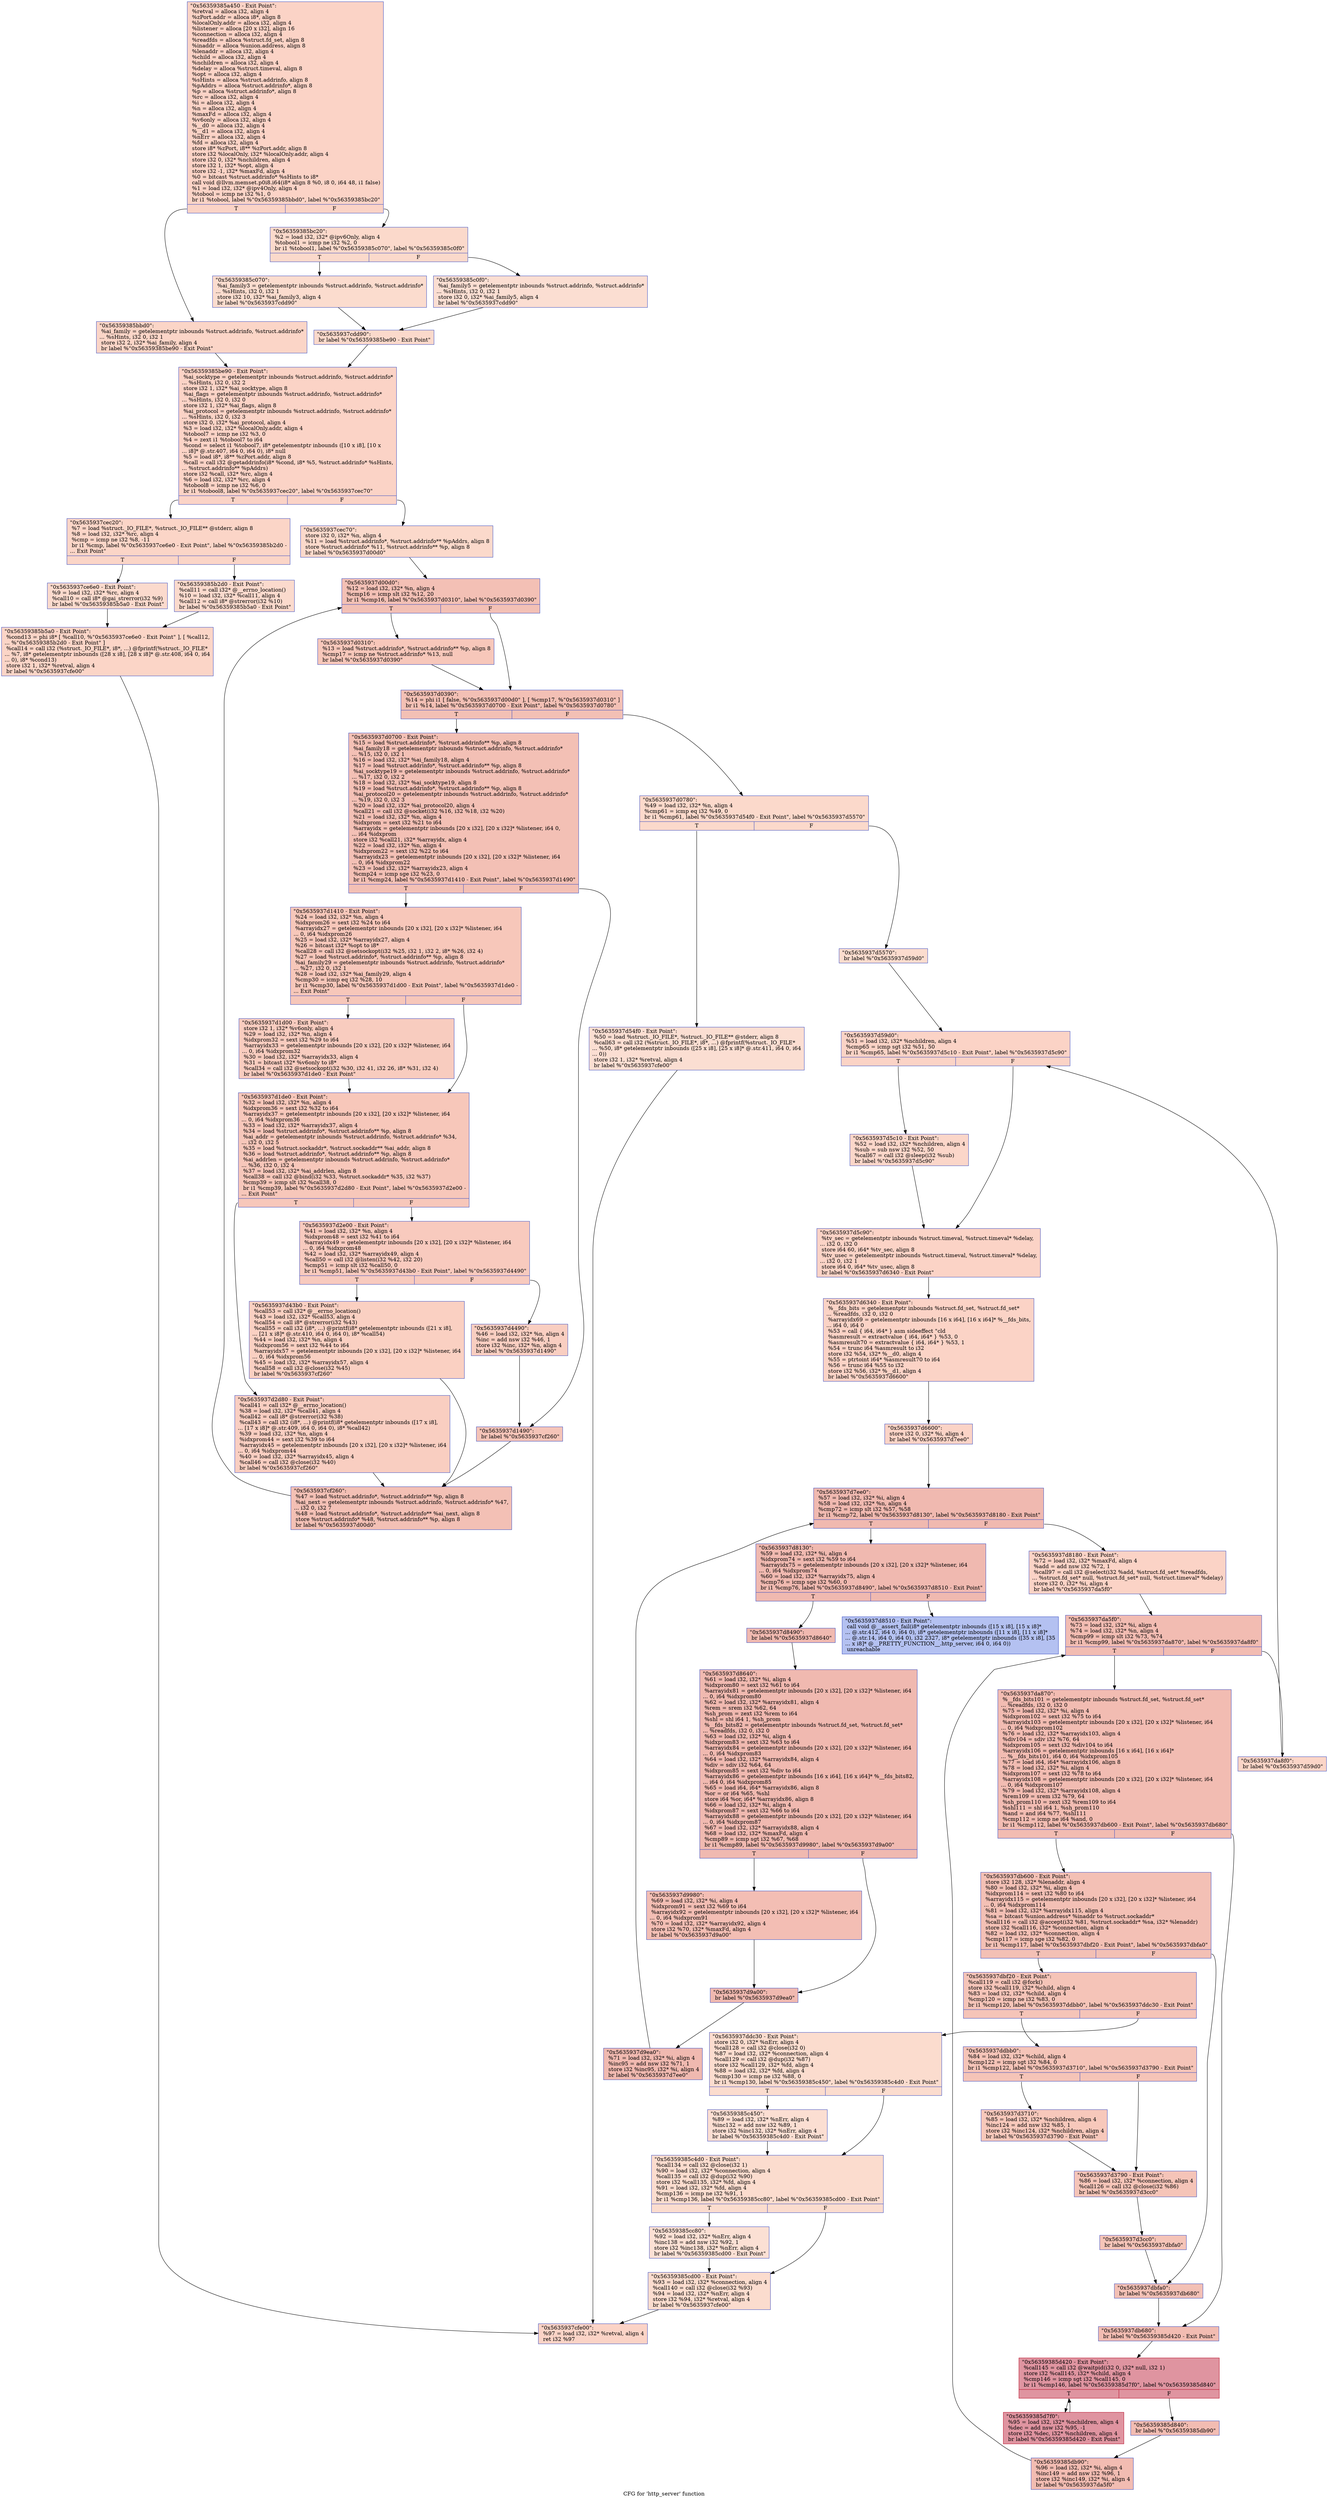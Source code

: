 digraph "CFG for 'http_server' function" {
	label="CFG for 'http_server' function";

	Node0x56359385a450 [shape=record,color="#3d50c3ff", style=filled, fillcolor="#f59c7d70",label="{\"0x56359385a450 - Exit Point\":\l  %retval = alloca i32, align 4\l  %zPort.addr = alloca i8*, align 8\l  %localOnly.addr = alloca i32, align 4\l  %listener = alloca [20 x i32], align 16\l  %connection = alloca i32, align 4\l  %readfds = alloca %struct.fd_set, align 8\l  %inaddr = alloca %union.address, align 8\l  %lenaddr = alloca i32, align 4\l  %child = alloca i32, align 4\l  %nchildren = alloca i32, align 4\l  %delay = alloca %struct.timeval, align 8\l  %opt = alloca i32, align 4\l  %sHints = alloca %struct.addrinfo, align 8\l  %pAddrs = alloca %struct.addrinfo*, align 8\l  %p = alloca %struct.addrinfo*, align 8\l  %rc = alloca i32, align 4\l  %i = alloca i32, align 4\l  %n = alloca i32, align 4\l  %maxFd = alloca i32, align 4\l  %v6only = alloca i32, align 4\l  %__d0 = alloca i32, align 4\l  %__d1 = alloca i32, align 4\l  %nErr = alloca i32, align 4\l  %fd = alloca i32, align 4\l  store i8* %zPort, i8** %zPort.addr, align 8\l  store i32 %localOnly, i32* %localOnly.addr, align 4\l  store i32 0, i32* %nchildren, align 4\l  store i32 1, i32* %opt, align 4\l  store i32 -1, i32* %maxFd, align 4\l  %0 = bitcast %struct.addrinfo* %sHints to i8*\l  call void @llvm.memset.p0i8.i64(i8* align 8 %0, i8 0, i64 48, i1 false)\l  %1 = load i32, i32* @ipv4Only, align 4\l  %tobool = icmp ne i32 %1, 0\l  br i1 %tobool, label %\"0x56359385bbd0\", label %\"0x56359385bc20\"\l|{<s0>T|<s1>F}}"];
	Node0x56359385a450:s0 -> Node0x56359385bbd0;
	Node0x56359385a450:s1 -> Node0x56359385bc20;
	Node0x56359385bbd0 [shape=record,color="#3d50c3ff", style=filled, fillcolor="#f5a08170",label="{\"0x56359385bbd0\":                                 \l  %ai_family = getelementptr inbounds %struct.addrinfo, %struct.addrinfo*\l... %sHints, i32 0, i32 1\l  store i32 2, i32* %ai_family, align 4\l  br label %\"0x56359385be90 - Exit Point\"\l}"];
	Node0x56359385bbd0 -> Node0x56359385be90;
	Node0x56359385bc20 [shape=record,color="#3d50c3ff", style=filled, fillcolor="#f7a88970",label="{\"0x56359385bc20\":                                 \l  %2 = load i32, i32* @ipv6Only, align 4\l  %tobool1 = icmp ne i32 %2, 0\l  br i1 %tobool1, label %\"0x56359385c070\", label %\"0x56359385c0f0\"\l|{<s0>T|<s1>F}}"];
	Node0x56359385bc20:s0 -> Node0x56359385c070;
	Node0x56359385bc20:s1 -> Node0x56359385c0f0;
	Node0x56359385c070 [shape=record,color="#3d50c3ff", style=filled, fillcolor="#f7af9170",label="{\"0x56359385c070\":                                 \l  %ai_family3 = getelementptr inbounds %struct.addrinfo, %struct.addrinfo*\l... %sHints, i32 0, i32 1\l  store i32 10, i32* %ai_family3, align 4\l  br label %\"0x5635937cdd90\"\l}"];
	Node0x56359385c070 -> Node0x5635937cdd90;
	Node0x56359385c0f0 [shape=record,color="#3d50c3ff", style=filled, fillcolor="#f7b59970",label="{\"0x56359385c0f0\":                                 \l  %ai_family5 = getelementptr inbounds %struct.addrinfo, %struct.addrinfo*\l... %sHints, i32 0, i32 1\l  store i32 0, i32* %ai_family5, align 4\l  br label %\"0x5635937cdd90\"\l}"];
	Node0x56359385c0f0 -> Node0x5635937cdd90;
	Node0x5635937cdd90 [shape=record,color="#3d50c3ff", style=filled, fillcolor="#f7a88970",label="{\"0x5635937cdd90\":                                 \l  br label %\"0x56359385be90 - Exit Point\"\l}"];
	Node0x5635937cdd90 -> Node0x56359385be90;
	Node0x56359385be90 [shape=record,color="#3d50c3ff", style=filled, fillcolor="#f59c7d70",label="{\"0x56359385be90 - Exit Point\":                    \l  %ai_socktype = getelementptr inbounds %struct.addrinfo, %struct.addrinfo*\l... %sHints, i32 0, i32 2\l  store i32 1, i32* %ai_socktype, align 8\l  %ai_flags = getelementptr inbounds %struct.addrinfo, %struct.addrinfo*\l... %sHints, i32 0, i32 0\l  store i32 1, i32* %ai_flags, align 8\l  %ai_protocol = getelementptr inbounds %struct.addrinfo, %struct.addrinfo*\l... %sHints, i32 0, i32 3\l  store i32 0, i32* %ai_protocol, align 4\l  %3 = load i32, i32* %localOnly.addr, align 4\l  %tobool7 = icmp ne i32 %3, 0\l  %4 = zext i1 %tobool7 to i64\l  %cond = select i1 %tobool7, i8* getelementptr inbounds ([10 x i8], [10 x\l... i8]* @.str.407, i64 0, i64 0), i8* null\l  %5 = load i8*, i8** %zPort.addr, align 8\l  %call = call i32 @getaddrinfo(i8* %cond, i8* %5, %struct.addrinfo* %sHints,\l... %struct.addrinfo** %pAddrs)\l  store i32 %call, i32* %rc, align 4\l  %6 = load i32, i32* %rc, align 4\l  %tobool8 = icmp ne i32 %6, 0\l  br i1 %tobool8, label %\"0x5635937cec20\", label %\"0x5635937cec70\"\l|{<s0>T|<s1>F}}"];
	Node0x56359385be90:s0 -> Node0x5635937cec20;
	Node0x56359385be90:s1 -> Node0x5635937cec70;
	Node0x5635937cec20 [shape=record,color="#3d50c3ff", style=filled, fillcolor="#f5a08170",label="{\"0x5635937cec20\":                                 \l  %7 = load %struct._IO_FILE*, %struct._IO_FILE** @stderr, align 8\l  %8 = load i32, i32* %rc, align 4\l  %cmp = icmp ne i32 %8, -11\l  br i1 %cmp, label %\"0x5635937ce6e0 - Exit Point\", label %\"0x56359385b2d0 -\l... Exit Point\"\l|{<s0>T|<s1>F}}"];
	Node0x5635937cec20:s0 -> Node0x5635937ce6e0;
	Node0x5635937cec20:s1 -> Node0x56359385b2d0;
	Node0x5635937ce6e0 [shape=record,color="#3d50c3ff", style=filled, fillcolor="#f7ac8e70",label="{\"0x5635937ce6e0 - Exit Point\":                    \l  %9 = load i32, i32* %rc, align 4\l  %call10 = call i8* @gai_strerror(i32 %9)\l  br label %\"0x56359385b5a0 - Exit Point\"\l}"];
	Node0x5635937ce6e0 -> Node0x56359385b5a0;
	Node0x56359385b2d0 [shape=record,color="#3d50c3ff", style=filled, fillcolor="#f7ac8e70",label="{\"0x56359385b2d0 - Exit Point\":                    \l  %call11 = call i32* @__errno_location()\l  %10 = load i32, i32* %call11, align 4\l  %call12 = call i8* @strerror(i32 %10)\l  br label %\"0x56359385b5a0 - Exit Point\"\l}"];
	Node0x56359385b2d0 -> Node0x56359385b5a0;
	Node0x56359385b5a0 [shape=record,color="#3d50c3ff", style=filled, fillcolor="#f5a08170",label="{\"0x56359385b5a0 - Exit Point\":                    \l  %cond13 = phi i8* [ %call10, %\"0x5635937ce6e0 - Exit Point\" ], [ %call12,\l... %\"0x56359385b2d0 - Exit Point\" ]\l  %call14 = call i32 (%struct._IO_FILE*, i8*, ...) @fprintf(%struct._IO_FILE*\l... %7, i8* getelementptr inbounds ([28 x i8], [28 x i8]* @.str.408, i64 0, i64\l... 0), i8* %cond13)\l  store i32 1, i32* %retval, align 4\l  br label %\"0x5635937cfe00\"\l}"];
	Node0x56359385b5a0 -> Node0x5635937cfe00;
	Node0x5635937cec70 [shape=record,color="#3d50c3ff", style=filled, fillcolor="#f7a88970",label="{\"0x5635937cec70\":                                 \l  store i32 0, i32* %n, align 4\l  %11 = load %struct.addrinfo*, %struct.addrinfo** %pAddrs, align 8\l  store %struct.addrinfo* %11, %struct.addrinfo** %p, align 8\l  br label %\"0x5635937d00d0\"\l}"];
	Node0x5635937cec70 -> Node0x5635937d00d0;
	Node0x5635937d00d0 [shape=record,color="#3d50c3ff", style=filled, fillcolor="#e5705870",label="{\"0x5635937d00d0\":                                 \l  %12 = load i32, i32* %n, align 4\l  %cmp16 = icmp slt i32 %12, 20\l  br i1 %cmp16, label %\"0x5635937d0310\", label %\"0x5635937d0390\"\l|{<s0>T|<s1>F}}"];
	Node0x5635937d00d0:s0 -> Node0x5635937d0310;
	Node0x5635937d00d0:s1 -> Node0x5635937d0390;
	Node0x5635937d0310 [shape=record,color="#3d50c3ff", style=filled, fillcolor="#ec7f6370",label="{\"0x5635937d0310\":                                 \l  %13 = load %struct.addrinfo*, %struct.addrinfo** %p, align 8\l  %cmp17 = icmp ne %struct.addrinfo* %13, null\l  br label %\"0x5635937d0390\"\l}"];
	Node0x5635937d0310 -> Node0x5635937d0390;
	Node0x5635937d0390 [shape=record,color="#3d50c3ff", style=filled, fillcolor="#e5705870",label="{\"0x5635937d0390\":                                 \l  %14 = phi i1 [ false, %\"0x5635937d00d0\" ], [ %cmp17, %\"0x5635937d0310\" ]\l  br i1 %14, label %\"0x5635937d0700 - Exit Point\", label %\"0x5635937d0780\"\l|{<s0>T|<s1>F}}"];
	Node0x5635937d0390:s0 -> Node0x5635937d0700;
	Node0x5635937d0390:s1 -> Node0x5635937d0780;
	Node0x5635937d0700 [shape=record,color="#3d50c3ff", style=filled, fillcolor="#e5705870",label="{\"0x5635937d0700 - Exit Point\":                    \l  %15 = load %struct.addrinfo*, %struct.addrinfo** %p, align 8\l  %ai_family18 = getelementptr inbounds %struct.addrinfo, %struct.addrinfo*\l... %15, i32 0, i32 1\l  %16 = load i32, i32* %ai_family18, align 4\l  %17 = load %struct.addrinfo*, %struct.addrinfo** %p, align 8\l  %ai_socktype19 = getelementptr inbounds %struct.addrinfo, %struct.addrinfo*\l... %17, i32 0, i32 2\l  %18 = load i32, i32* %ai_socktype19, align 8\l  %19 = load %struct.addrinfo*, %struct.addrinfo** %p, align 8\l  %ai_protocol20 = getelementptr inbounds %struct.addrinfo, %struct.addrinfo*\l... %19, i32 0, i32 3\l  %20 = load i32, i32* %ai_protocol20, align 4\l  %call21 = call i32 @socket(i32 %16, i32 %18, i32 %20)\l  %21 = load i32, i32* %n, align 4\l  %idxprom = sext i32 %21 to i64\l  %arrayidx = getelementptr inbounds [20 x i32], [20 x i32]* %listener, i64 0,\l... i64 %idxprom\l  store i32 %call21, i32* %arrayidx, align 4\l  %22 = load i32, i32* %n, align 4\l  %idxprom22 = sext i32 %22 to i64\l  %arrayidx23 = getelementptr inbounds [20 x i32], [20 x i32]* %listener, i64\l... 0, i64 %idxprom22\l  %23 = load i32, i32* %arrayidx23, align 4\l  %cmp24 = icmp sge i32 %23, 0\l  br i1 %cmp24, label %\"0x5635937d1410 - Exit Point\", label %\"0x5635937d1490\"\l|{<s0>T|<s1>F}}"];
	Node0x5635937d0700:s0 -> Node0x5635937d1410;
	Node0x5635937d0700:s1 -> Node0x5635937d1490;
	Node0x5635937d1410 [shape=record,color="#3d50c3ff", style=filled, fillcolor="#ec7f6370",label="{\"0x5635937d1410 - Exit Point\":                    \l  %24 = load i32, i32* %n, align 4\l  %idxprom26 = sext i32 %24 to i64\l  %arrayidx27 = getelementptr inbounds [20 x i32], [20 x i32]* %listener, i64\l... 0, i64 %idxprom26\l  %25 = load i32, i32* %arrayidx27, align 4\l  %26 = bitcast i32* %opt to i8*\l  %call28 = call i32 @setsockopt(i32 %25, i32 1, i32 2, i8* %26, i32 4)\l  %27 = load %struct.addrinfo*, %struct.addrinfo** %p, align 8\l  %ai_family29 = getelementptr inbounds %struct.addrinfo, %struct.addrinfo*\l... %27, i32 0, i32 1\l  %28 = load i32, i32* %ai_family29, align 4\l  %cmp30 = icmp eq i32 %28, 10\l  br i1 %cmp30, label %\"0x5635937d1d00 - Exit Point\", label %\"0x5635937d1de0 -\l... Exit Point\"\l|{<s0>T|<s1>F}}"];
	Node0x5635937d1410:s0 -> Node0x5635937d1d00;
	Node0x5635937d1410:s1 -> Node0x5635937d1de0;
	Node0x5635937d1d00 [shape=record,color="#3d50c3ff", style=filled, fillcolor="#f08b6e70",label="{\"0x5635937d1d00 - Exit Point\":                    \l  store i32 1, i32* %v6only, align 4\l  %29 = load i32, i32* %n, align 4\l  %idxprom32 = sext i32 %29 to i64\l  %arrayidx33 = getelementptr inbounds [20 x i32], [20 x i32]* %listener, i64\l... 0, i64 %idxprom32\l  %30 = load i32, i32* %arrayidx33, align 4\l  %31 = bitcast i32* %v6only to i8*\l  %call34 = call i32 @setsockopt(i32 %30, i32 41, i32 26, i8* %31, i32 4)\l  br label %\"0x5635937d1de0 - Exit Point\"\l}"];
	Node0x5635937d1d00 -> Node0x5635937d1de0;
	Node0x5635937d1de0 [shape=record,color="#3d50c3ff", style=filled, fillcolor="#ec7f6370",label="{\"0x5635937d1de0 - Exit Point\":                    \l  %32 = load i32, i32* %n, align 4\l  %idxprom36 = sext i32 %32 to i64\l  %arrayidx37 = getelementptr inbounds [20 x i32], [20 x i32]* %listener, i64\l... 0, i64 %idxprom36\l  %33 = load i32, i32* %arrayidx37, align 4\l  %34 = load %struct.addrinfo*, %struct.addrinfo** %p, align 8\l  %ai_addr = getelementptr inbounds %struct.addrinfo, %struct.addrinfo* %34,\l... i32 0, i32 5\l  %35 = load %struct.sockaddr*, %struct.sockaddr** %ai_addr, align 8\l  %36 = load %struct.addrinfo*, %struct.addrinfo** %p, align 8\l  %ai_addrlen = getelementptr inbounds %struct.addrinfo, %struct.addrinfo*\l... %36, i32 0, i32 4\l  %37 = load i32, i32* %ai_addrlen, align 8\l  %call38 = call i32 @bind(i32 %33, %struct.sockaddr* %35, i32 %37)\l  %cmp39 = icmp slt i32 %call38, 0\l  br i1 %cmp39, label %\"0x5635937d2d80 - Exit Point\", label %\"0x5635937d2e00 -\l... Exit Point\"\l|{<s0>T|<s1>F}}"];
	Node0x5635937d1de0:s0 -> Node0x5635937d2d80;
	Node0x5635937d1de0:s1 -> Node0x5635937d2e00;
	Node0x5635937d2d80 [shape=record,color="#3d50c3ff", style=filled, fillcolor="#f2907270",label="{\"0x5635937d2d80 - Exit Point\":                    \l  %call41 = call i32* @__errno_location()\l  %38 = load i32, i32* %call41, align 4\l  %call42 = call i8* @strerror(i32 %38)\l  %call43 = call i32 (i8*, ...) @printf(i8* getelementptr inbounds ([17 x i8],\l... [17 x i8]* @.str.409, i64 0, i64 0), i8* %call42)\l  %39 = load i32, i32* %n, align 4\l  %idxprom44 = sext i32 %39 to i64\l  %arrayidx45 = getelementptr inbounds [20 x i32], [20 x i32]* %listener, i64\l... 0, i64 %idxprom44\l  %40 = load i32, i32* %arrayidx45, align 4\l  %call46 = call i32 @close(i32 %40)\l  br label %\"0x5635937cf260\"\l}"];
	Node0x5635937d2d80 -> Node0x5635937cf260;
	Node0x5635937d2e00 [shape=record,color="#3d50c3ff", style=filled, fillcolor="#ef886b70",label="{\"0x5635937d2e00 - Exit Point\":                    \l  %41 = load i32, i32* %n, align 4\l  %idxprom48 = sext i32 %41 to i64\l  %arrayidx49 = getelementptr inbounds [20 x i32], [20 x i32]* %listener, i64\l... 0, i64 %idxprom48\l  %42 = load i32, i32* %arrayidx49, align 4\l  %call50 = call i32 @listen(i32 %42, i32 20)\l  %cmp51 = icmp slt i32 %call50, 0\l  br i1 %cmp51, label %\"0x5635937d43b0 - Exit Point\", label %\"0x5635937d4490\"\l|{<s0>T|<s1>F}}"];
	Node0x5635937d2e00:s0 -> Node0x5635937d43b0;
	Node0x5635937d2e00:s1 -> Node0x5635937d4490;
	Node0x5635937d43b0 [shape=record,color="#3d50c3ff", style=filled, fillcolor="#f3947570",label="{\"0x5635937d43b0 - Exit Point\":                    \l  %call53 = call i32* @__errno_location()\l  %43 = load i32, i32* %call53, align 4\l  %call54 = call i8* @strerror(i32 %43)\l  %call55 = call i32 (i8*, ...) @printf(i8* getelementptr inbounds ([21 x i8],\l... [21 x i8]* @.str.410, i64 0, i64 0), i8* %call54)\l  %44 = load i32, i32* %n, align 4\l  %idxprom56 = sext i32 %44 to i64\l  %arrayidx57 = getelementptr inbounds [20 x i32], [20 x i32]* %listener, i64\l... 0, i64 %idxprom56\l  %45 = load i32, i32* %arrayidx57, align 4\l  %call58 = call i32 @close(i32 %45)\l  br label %\"0x5635937cf260\"\l}"];
	Node0x5635937d43b0 -> Node0x5635937cf260;
	Node0x5635937d4490 [shape=record,color="#3d50c3ff", style=filled, fillcolor="#f2907270",label="{\"0x5635937d4490\":                                 \l  %46 = load i32, i32* %n, align 4\l  %inc = add nsw i32 %46, 1\l  store i32 %inc, i32* %n, align 4\l  br label %\"0x5635937d1490\"\l}"];
	Node0x5635937d4490 -> Node0x5635937d1490;
	Node0x5635937d1490 [shape=record,color="#3d50c3ff", style=filled, fillcolor="#e97a5f70",label="{\"0x5635937d1490\":                                 \l  br label %\"0x5635937cf260\"\l}"];
	Node0x5635937d1490 -> Node0x5635937cf260;
	Node0x5635937cf260 [shape=record,color="#3d50c3ff", style=filled, fillcolor="#e5705870",label="{\"0x5635937cf260\":                                 \l  %47 = load %struct.addrinfo*, %struct.addrinfo** %p, align 8\l  %ai_next = getelementptr inbounds %struct.addrinfo, %struct.addrinfo* %47,\l... i32 0, i32 7\l  %48 = load %struct.addrinfo*, %struct.addrinfo** %ai_next, align 8\l  store %struct.addrinfo* %48, %struct.addrinfo** %p, align 8\l  br label %\"0x5635937d00d0\"\l}"];
	Node0x5635937cf260 -> Node0x5635937d00d0;
	Node0x5635937d0780 [shape=record,color="#3d50c3ff", style=filled, fillcolor="#f7a88970",label="{\"0x5635937d0780\":                                 \l  %49 = load i32, i32* %n, align 4\l  %cmp61 = icmp eq i32 %49, 0\l  br i1 %cmp61, label %\"0x5635937d54f0 - Exit Point\", label %\"0x5635937d5570\"\l|{<s0>T|<s1>F}}"];
	Node0x5635937d0780:s0 -> Node0x5635937d54f0;
	Node0x5635937d0780:s1 -> Node0x5635937d5570;
	Node0x5635937d54f0 [shape=record,color="#3d50c3ff", style=filled, fillcolor="#f7b59970",label="{\"0x5635937d54f0 - Exit Point\":                    \l  %50 = load %struct._IO_FILE*, %struct._IO_FILE** @stderr, align 8\l  %call63 = call i32 (%struct._IO_FILE*, i8*, ...) @fprintf(%struct._IO_FILE*\l... %50, i8* getelementptr inbounds ([25 x i8], [25 x i8]* @.str.411, i64 0, i64\l... 0))\l  store i32 1, i32* %retval, align 4\l  br label %\"0x5635937cfe00\"\l}"];
	Node0x5635937d54f0 -> Node0x5635937cfe00;
	Node0x5635937d5570 [shape=record,color="#3d50c3ff", style=filled, fillcolor="#f7af9170",label="{\"0x5635937d5570\":                                 \l  br label %\"0x5635937d59d0\"\l}"];
	Node0x5635937d5570 -> Node0x5635937d59d0;
	Node0x5635937d59d0 [shape=record,color="#3d50c3ff", style=filled, fillcolor="#f59c7d70",label="{\"0x5635937d59d0\":                                 \l  %51 = load i32, i32* %nchildren, align 4\l  %cmp65 = icmp sgt i32 %51, 50\l  br i1 %cmp65, label %\"0x5635937d5c10 - Exit Point\", label %\"0x5635937d5c90\"\l|{<s0>T|<s1>F}}"];
	Node0x5635937d59d0:s0 -> Node0x5635937d5c10;
	Node0x5635937d59d0:s1 -> Node0x5635937d5c90;
	Node0x5635937d5c10 [shape=record,color="#3d50c3ff", style=filled, fillcolor="#f6a38570",label="{\"0x5635937d5c10 - Exit Point\":                    \l  %52 = load i32, i32* %nchildren, align 4\l  %sub = sub nsw i32 %52, 50\l  %call67 = call i32 @sleep(i32 %sub)\l  br label %\"0x5635937d5c90\"\l}"];
	Node0x5635937d5c10 -> Node0x5635937d5c90;
	Node0x5635937d5c90 [shape=record,color="#3d50c3ff", style=filled, fillcolor="#f59c7d70",label="{\"0x5635937d5c90\":                                 \l  %tv_sec = getelementptr inbounds %struct.timeval, %struct.timeval* %delay,\l... i32 0, i32 0\l  store i64 60, i64* %tv_sec, align 8\l  %tv_usec = getelementptr inbounds %struct.timeval, %struct.timeval* %delay,\l... i32 0, i32 1\l  store i64 0, i64* %tv_usec, align 8\l  br label %\"0x5635937d6340 - Exit Point\"\l}"];
	Node0x5635937d5c90 -> Node0x5635937d6340;
	Node0x5635937d6340 [shape=record,color="#3d50c3ff", style=filled, fillcolor="#f59c7d70",label="{\"0x5635937d6340 - Exit Point\":                    \l  %__fds_bits = getelementptr inbounds %struct.fd_set, %struct.fd_set*\l... %readfds, i32 0, i32 0\l  %arrayidx69 = getelementptr inbounds [16 x i64], [16 x i64]* %__fds_bits,\l... i64 0, i64 0\l  %53 = call \{ i64, i64* \} asm sideeffect \"cld\l  %asmresult = extractvalue \{ i64, i64* \} %53, 0\l  %asmresult70 = extractvalue \{ i64, i64* \} %53, 1\l  %54 = trunc i64 %asmresult to i32\l  store i32 %54, i32* %__d0, align 4\l  %55 = ptrtoint i64* %asmresult70 to i64\l  %56 = trunc i64 %55 to i32\l  store i32 %56, i32* %__d1, align 4\l  br label %\"0x5635937d6600\"\l}"];
	Node0x5635937d6340 -> Node0x5635937d6600;
	Node0x5635937d6600 [shape=record,color="#3d50c3ff", style=filled, fillcolor="#f59c7d70",label="{\"0x5635937d6600\":                                 \l  store i32 0, i32* %i, align 4\l  br label %\"0x5635937d7ee0\"\l}"];
	Node0x5635937d6600 -> Node0x5635937d7ee0;
	Node0x5635937d7ee0 [shape=record,color="#3d50c3ff", style=filled, fillcolor="#de614d70",label="{\"0x5635937d7ee0\":                                 \l  %57 = load i32, i32* %i, align 4\l  %58 = load i32, i32* %n, align 4\l  %cmp72 = icmp slt i32 %57, %58\l  br i1 %cmp72, label %\"0x5635937d8130\", label %\"0x5635937d8180 - Exit Point\"\l|{<s0>T|<s1>F}}"];
	Node0x5635937d7ee0:s0 -> Node0x5635937d8130;
	Node0x5635937d7ee0:s1 -> Node0x5635937d8180;
	Node0x5635937d8130 [shape=record,color="#3d50c3ff", style=filled, fillcolor="#de614d70",label="{\"0x5635937d8130\":                                 \l  %59 = load i32, i32* %i, align 4\l  %idxprom74 = sext i32 %59 to i64\l  %arrayidx75 = getelementptr inbounds [20 x i32], [20 x i32]* %listener, i64\l... 0, i64 %idxprom74\l  %60 = load i32, i32* %arrayidx75, align 4\l  %cmp76 = icmp sge i32 %60, 0\l  br i1 %cmp76, label %\"0x5635937d8490\", label %\"0x5635937d8510 - Exit Point\"\l|{<s0>T|<s1>F}}"];
	Node0x5635937d8130:s0 -> Node0x5635937d8490;
	Node0x5635937d8130:s1 -> Node0x5635937d8510;
	Node0x5635937d8490 [shape=record,color="#3d50c3ff", style=filled, fillcolor="#de614d70",label="{\"0x5635937d8490\":                                 \l  br label %\"0x5635937d8640\"\l}"];
	Node0x5635937d8490 -> Node0x5635937d8640;
	Node0x5635937d8510 [shape=record,color="#3d50c3ff", style=filled, fillcolor="#5572df70",label="{\"0x5635937d8510 - Exit Point\":                    \l  call void @__assert_fail(i8* getelementptr inbounds ([15 x i8], [15 x i8]*\l... @.str.412, i64 0, i64 0), i8* getelementptr inbounds ([11 x i8], [11 x i8]*\l... @.str.14, i64 0, i64 0), i32 2327, i8* getelementptr inbounds ([35 x i8], [35\l... x i8]* @__PRETTY_FUNCTION__.http_server, i64 0, i64 0))\l  unreachable\l}"];
	Node0x5635937d8640 [shape=record,color="#3d50c3ff", style=filled, fillcolor="#de614d70",label="{\"0x5635937d8640\":                                 \l  %61 = load i32, i32* %i, align 4\l  %idxprom80 = sext i32 %61 to i64\l  %arrayidx81 = getelementptr inbounds [20 x i32], [20 x i32]* %listener, i64\l... 0, i64 %idxprom80\l  %62 = load i32, i32* %arrayidx81, align 4\l  %rem = srem i32 %62, 64\l  %sh_prom = zext i32 %rem to i64\l  %shl = shl i64 1, %sh_prom\l  %__fds_bits82 = getelementptr inbounds %struct.fd_set, %struct.fd_set*\l... %readfds, i32 0, i32 0\l  %63 = load i32, i32* %i, align 4\l  %idxprom83 = sext i32 %63 to i64\l  %arrayidx84 = getelementptr inbounds [20 x i32], [20 x i32]* %listener, i64\l... 0, i64 %idxprom83\l  %64 = load i32, i32* %arrayidx84, align 4\l  %div = sdiv i32 %64, 64\l  %idxprom85 = sext i32 %div to i64\l  %arrayidx86 = getelementptr inbounds [16 x i64], [16 x i64]* %__fds_bits82,\l... i64 0, i64 %idxprom85\l  %65 = load i64, i64* %arrayidx86, align 8\l  %or = or i64 %65, %shl\l  store i64 %or, i64* %arrayidx86, align 8\l  %66 = load i32, i32* %i, align 4\l  %idxprom87 = sext i32 %66 to i64\l  %arrayidx88 = getelementptr inbounds [20 x i32], [20 x i32]* %listener, i64\l... 0, i64 %idxprom87\l  %67 = load i32, i32* %arrayidx88, align 4\l  %68 = load i32, i32* %maxFd, align 4\l  %cmp89 = icmp sgt i32 %67, %68\l  br i1 %cmp89, label %\"0x5635937d9980\", label %\"0x5635937d9a00\"\l|{<s0>T|<s1>F}}"];
	Node0x5635937d8640:s0 -> Node0x5635937d9980;
	Node0x5635937d8640:s1 -> Node0x5635937d9a00;
	Node0x5635937d9980 [shape=record,color="#3d50c3ff", style=filled, fillcolor="#e36c5570",label="{\"0x5635937d9980\":                                 \l  %69 = load i32, i32* %i, align 4\l  %idxprom91 = sext i32 %69 to i64\l  %arrayidx92 = getelementptr inbounds [20 x i32], [20 x i32]* %listener, i64\l... 0, i64 %idxprom91\l  %70 = load i32, i32* %arrayidx92, align 4\l  store i32 %70, i32* %maxFd, align 4\l  br label %\"0x5635937d9a00\"\l}"];
	Node0x5635937d9980 -> Node0x5635937d9a00;
	Node0x5635937d9a00 [shape=record,color="#3d50c3ff", style=filled, fillcolor="#de614d70",label="{\"0x5635937d9a00\":                                 \l  br label %\"0x5635937d9ea0\"\l}"];
	Node0x5635937d9a00 -> Node0x5635937d9ea0;
	Node0x5635937d9ea0 [shape=record,color="#3d50c3ff", style=filled, fillcolor="#de614d70",label="{\"0x5635937d9ea0\":                                 \l  %71 = load i32, i32* %i, align 4\l  %inc95 = add nsw i32 %71, 1\l  store i32 %inc95, i32* %i, align 4\l  br label %\"0x5635937d7ee0\"\l}"];
	Node0x5635937d9ea0 -> Node0x5635937d7ee0;
	Node0x5635937d8180 [shape=record,color="#3d50c3ff", style=filled, fillcolor="#f59c7d70",label="{\"0x5635937d8180 - Exit Point\":                    \l  %72 = load i32, i32* %maxFd, align 4\l  %add = add nsw i32 %72, 1\l  %call97 = call i32 @select(i32 %add, %struct.fd_set* %readfds,\l... %struct.fd_set* null, %struct.fd_set* null, %struct.timeval* %delay)\l  store i32 0, i32* %i, align 4\l  br label %\"0x5635937da5f0\"\l}"];
	Node0x5635937d8180 -> Node0x5635937da5f0;
	Node0x5635937da5f0 [shape=record,color="#3d50c3ff", style=filled, fillcolor="#e1675170",label="{\"0x5635937da5f0\":                                 \l  %73 = load i32, i32* %i, align 4\l  %74 = load i32, i32* %n, align 4\l  %cmp99 = icmp slt i32 %73, %74\l  br i1 %cmp99, label %\"0x5635937da870\", label %\"0x5635937da8f0\"\l|{<s0>T|<s1>F}}"];
	Node0x5635937da5f0:s0 -> Node0x5635937da870;
	Node0x5635937da5f0:s1 -> Node0x5635937da8f0;
	Node0x5635937da870 [shape=record,color="#3d50c3ff", style=filled, fillcolor="#e1675170",label="{\"0x5635937da870\":                                 \l  %__fds_bits101 = getelementptr inbounds %struct.fd_set, %struct.fd_set*\l... %readfds, i32 0, i32 0\l  %75 = load i32, i32* %i, align 4\l  %idxprom102 = sext i32 %75 to i64\l  %arrayidx103 = getelementptr inbounds [20 x i32], [20 x i32]* %listener, i64\l... 0, i64 %idxprom102\l  %76 = load i32, i32* %arrayidx103, align 4\l  %div104 = sdiv i32 %76, 64\l  %idxprom105 = sext i32 %div104 to i64\l  %arrayidx106 = getelementptr inbounds [16 x i64], [16 x i64]*\l... %__fds_bits101, i64 0, i64 %idxprom105\l  %77 = load i64, i64* %arrayidx106, align 8\l  %78 = load i32, i32* %i, align 4\l  %idxprom107 = sext i32 %78 to i64\l  %arrayidx108 = getelementptr inbounds [20 x i32], [20 x i32]* %listener, i64\l... 0, i64 %idxprom107\l  %79 = load i32, i32* %arrayidx108, align 4\l  %rem109 = srem i32 %79, 64\l  %sh_prom110 = zext i32 %rem109 to i64\l  %shl111 = shl i64 1, %sh_prom110\l  %and = and i64 %77, %shl111\l  %cmp112 = icmp ne i64 %and, 0\l  br i1 %cmp112, label %\"0x5635937db600 - Exit Point\", label %\"0x5635937db680\"\l|{<s0>T|<s1>F}}"];
	Node0x5635937da870:s0 -> Node0x5635937db600;
	Node0x5635937da870:s1 -> Node0x5635937db680;
	Node0x5635937db600 [shape=record,color="#3d50c3ff", style=filled, fillcolor="#e5705870",label="{\"0x5635937db600 - Exit Point\":                    \l  store i32 128, i32* %lenaddr, align 4\l  %80 = load i32, i32* %i, align 4\l  %idxprom114 = sext i32 %80 to i64\l  %arrayidx115 = getelementptr inbounds [20 x i32], [20 x i32]* %listener, i64\l... 0, i64 %idxprom114\l  %81 = load i32, i32* %arrayidx115, align 4\l  %sa = bitcast %union.address* %inaddr to %struct.sockaddr*\l  %call116 = call i32 @accept(i32 %81, %struct.sockaddr* %sa, i32* %lenaddr)\l  store i32 %call116, i32* %connection, align 4\l  %82 = load i32, i32* %connection, align 4\l  %cmp117 = icmp sge i32 %82, 0\l  br i1 %cmp117, label %\"0x5635937dbf20 - Exit Point\", label %\"0x5635937dbfa0\"\l|{<s0>T|<s1>F}}"];
	Node0x5635937db600:s0 -> Node0x5635937dbf20;
	Node0x5635937db600:s1 -> Node0x5635937dbfa0;
	Node0x5635937dbf20 [shape=record,color="#3d50c3ff", style=filled, fillcolor="#e97a5f70",label="{\"0x5635937dbf20 - Exit Point\":                    \l  %call119 = call i32 @fork()\l  store i32 %call119, i32* %child, align 4\l  %83 = load i32, i32* %child, align 4\l  %cmp120 = icmp ne i32 %83, 0\l  br i1 %cmp120, label %\"0x5635937ddbb0\", label %\"0x5635937ddc30 - Exit Point\"\l|{<s0>T|<s1>F}}"];
	Node0x5635937dbf20:s0 -> Node0x5635937ddbb0;
	Node0x5635937dbf20:s1 -> Node0x5635937ddc30;
	Node0x5635937ddbb0 [shape=record,color="#3d50c3ff", style=filled, fillcolor="#e97a5f70",label="{\"0x5635937ddbb0\":                                 \l  %84 = load i32, i32* %child, align 4\l  %cmp122 = icmp sgt i32 %84, 0\l  br i1 %cmp122, label %\"0x5635937d3710\", label %\"0x5635937d3790 - Exit Point\"\l|{<s0>T|<s1>F}}"];
	Node0x5635937ddbb0:s0 -> Node0x5635937d3710;
	Node0x5635937ddbb0:s1 -> Node0x5635937d3790;
	Node0x5635937d3710 [shape=record,color="#3d50c3ff", style=filled, fillcolor="#ed836670",label="{\"0x5635937d3710\":                                 \l  %85 = load i32, i32* %nchildren, align 4\l  %inc124 = add nsw i32 %85, 1\l  store i32 %inc124, i32* %nchildren, align 4\l  br label %\"0x5635937d3790 - Exit Point\"\l}"];
	Node0x5635937d3710 -> Node0x5635937d3790;
	Node0x5635937d3790 [shape=record,color="#3d50c3ff", style=filled, fillcolor="#e97a5f70",label="{\"0x5635937d3790 - Exit Point\":                    \l  %86 = load i32, i32* %connection, align 4\l  %call126 = call i32 @close(i32 %86)\l  br label %\"0x5635937d3cc0\"\l}"];
	Node0x5635937d3790 -> Node0x5635937d3cc0;
	Node0x5635937ddc30 [shape=record,color="#3d50c3ff", style=filled, fillcolor="#f7af9170",label="{\"0x5635937ddc30 - Exit Point\":                    \l  store i32 0, i32* %nErr, align 4\l  %call128 = call i32 @close(i32 0)\l  %87 = load i32, i32* %connection, align 4\l  %call129 = call i32 @dup(i32 %87)\l  store i32 %call129, i32* %fd, align 4\l  %88 = load i32, i32* %fd, align 4\l  %cmp130 = icmp ne i32 %88, 0\l  br i1 %cmp130, label %\"0x56359385c450\", label %\"0x56359385c4d0 - Exit Point\"\l|{<s0>T|<s1>F}}"];
	Node0x5635937ddc30:s0 -> Node0x56359385c450;
	Node0x5635937ddc30:s1 -> Node0x56359385c4d0;
	Node0x56359385c450 [shape=record,color="#3d50c3ff", style=filled, fillcolor="#f7b59970",label="{\"0x56359385c450\":                                 \l  %89 = load i32, i32* %nErr, align 4\l  %inc132 = add nsw i32 %89, 1\l  store i32 %inc132, i32* %nErr, align 4\l  br label %\"0x56359385c4d0 - Exit Point\"\l}"];
	Node0x56359385c450 -> Node0x56359385c4d0;
	Node0x56359385c4d0 [shape=record,color="#3d50c3ff", style=filled, fillcolor="#f7af9170",label="{\"0x56359385c4d0 - Exit Point\":                    \l  %call134 = call i32 @close(i32 1)\l  %90 = load i32, i32* %connection, align 4\l  %call135 = call i32 @dup(i32 %90)\l  store i32 %call135, i32* %fd, align 4\l  %91 = load i32, i32* %fd, align 4\l  %cmp136 = icmp ne i32 %91, 1\l  br i1 %cmp136, label %\"0x56359385cc80\", label %\"0x56359385cd00 - Exit Point\"\l|{<s0>T|<s1>F}}"];
	Node0x56359385c4d0:s0 -> Node0x56359385cc80;
	Node0x56359385c4d0:s1 -> Node0x56359385cd00;
	Node0x56359385cc80 [shape=record,color="#3d50c3ff", style=filled, fillcolor="#f7b99e70",label="{\"0x56359385cc80\":                                 \l  %92 = load i32, i32* %nErr, align 4\l  %inc138 = add nsw i32 %92, 1\l  store i32 %inc138, i32* %nErr, align 4\l  br label %\"0x56359385cd00 - Exit Point\"\l}"];
	Node0x56359385cc80 -> Node0x56359385cd00;
	Node0x56359385cd00 [shape=record,color="#3d50c3ff", style=filled, fillcolor="#f7af9170",label="{\"0x56359385cd00 - Exit Point\":                    \l  %93 = load i32, i32* %connection, align 4\l  %call140 = call i32 @close(i32 %93)\l  %94 = load i32, i32* %nErr, align 4\l  store i32 %94, i32* %retval, align 4\l  br label %\"0x5635937cfe00\"\l}"];
	Node0x56359385cd00 -> Node0x5635937cfe00;
	Node0x5635937d3cc0 [shape=record,color="#3d50c3ff", style=filled, fillcolor="#e97a5f70",label="{\"0x5635937d3cc0\":                                 \l  br label %\"0x5635937dbfa0\"\l}"];
	Node0x5635937d3cc0 -> Node0x5635937dbfa0;
	Node0x5635937dbfa0 [shape=record,color="#3d50c3ff", style=filled, fillcolor="#e5705870",label="{\"0x5635937dbfa0\":                                 \l  br label %\"0x5635937db680\"\l}"];
	Node0x5635937dbfa0 -> Node0x5635937db680;
	Node0x5635937db680 [shape=record,color="#3d50c3ff", style=filled, fillcolor="#e1675170",label="{\"0x5635937db680\":                                 \l  br label %\"0x56359385d420 - Exit Point\"\l}"];
	Node0x5635937db680 -> Node0x56359385d420;
	Node0x56359385d420 [shape=record,color="#b70d28ff", style=filled, fillcolor="#b70d2870",label="{\"0x56359385d420 - Exit Point\":                    \l  %call145 = call i32 @waitpid(i32 0, i32* null, i32 1)\l  store i32 %call145, i32* %child, align 4\l  %cmp146 = icmp sgt i32 %call145, 0\l  br i1 %cmp146, label %\"0x56359385d7f0\", label %\"0x56359385d840\"\l|{<s0>T|<s1>F}}"];
	Node0x56359385d420:s0 -> Node0x56359385d7f0;
	Node0x56359385d420:s1 -> Node0x56359385d840;
	Node0x56359385d7f0 [shape=record,color="#b70d28ff", style=filled, fillcolor="#b70d2870",label="{\"0x56359385d7f0\":                                 \l  %95 = load i32, i32* %nchildren, align 4\l  %dec = add nsw i32 %95, -1\l  store i32 %dec, i32* %nchildren, align 4\l  br label %\"0x56359385d420 - Exit Point\"\l}"];
	Node0x56359385d7f0 -> Node0x56359385d420;
	Node0x56359385d840 [shape=record,color="#3d50c3ff", style=filled, fillcolor="#e1675170",label="{\"0x56359385d840\":                                 \l  br label %\"0x56359385db90\"\l}"];
	Node0x56359385d840 -> Node0x56359385db90;
	Node0x56359385db90 [shape=record,color="#3d50c3ff", style=filled, fillcolor="#e1675170",label="{\"0x56359385db90\":                                 \l  %96 = load i32, i32* %i, align 4\l  %inc149 = add nsw i32 %96, 1\l  store i32 %inc149, i32* %i, align 4\l  br label %\"0x5635937da5f0\"\l}"];
	Node0x56359385db90 -> Node0x5635937da5f0;
	Node0x5635937da8f0 [shape=record,color="#3d50c3ff", style=filled, fillcolor="#f5a08170",label="{\"0x5635937da8f0\":                                 \l  br label %\"0x5635937d59d0\"\l}"];
	Node0x5635937da8f0 -> Node0x5635937d59d0;
	Node0x5635937cfe00 [shape=record,color="#3d50c3ff", style=filled, fillcolor="#f59c7d70",label="{\"0x5635937cfe00\":                                 \l  %97 = load i32, i32* %retval, align 4\l  ret i32 %97\l}"];
}
